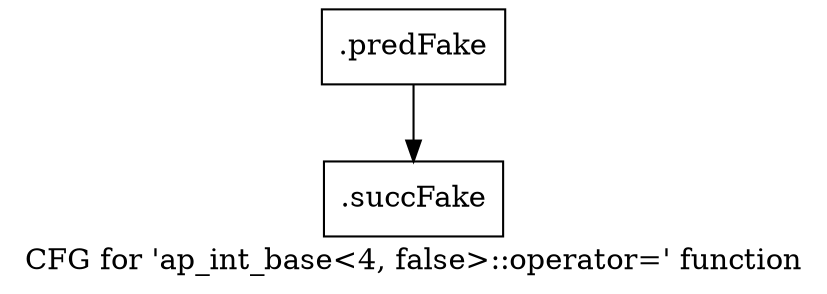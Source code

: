digraph "CFG for 'ap_int_base\<4, false\>::operator=' function" {
	label="CFG for 'ap_int_base\<4, false\>::operator=' function";

	Node0x46deef0 [shape=record,filename="",linenumber="",label="{.predFake}"];
	Node0x46deef0 -> Node0x47e9370[ callList="" memoryops="" filename="/media/miguel/NewVolume/Linux/Xilinx/Vitis_HLS/2020.2/include/ap_int_base.h" execusionnum="332"];
	Node0x47e9370 [shape=record,filename="/media/miguel/NewVolume/Linux/Xilinx/Vitis_HLS/2020.2/include/ap_int_base.h",linenumber="464",label="{.succFake}"];
}
